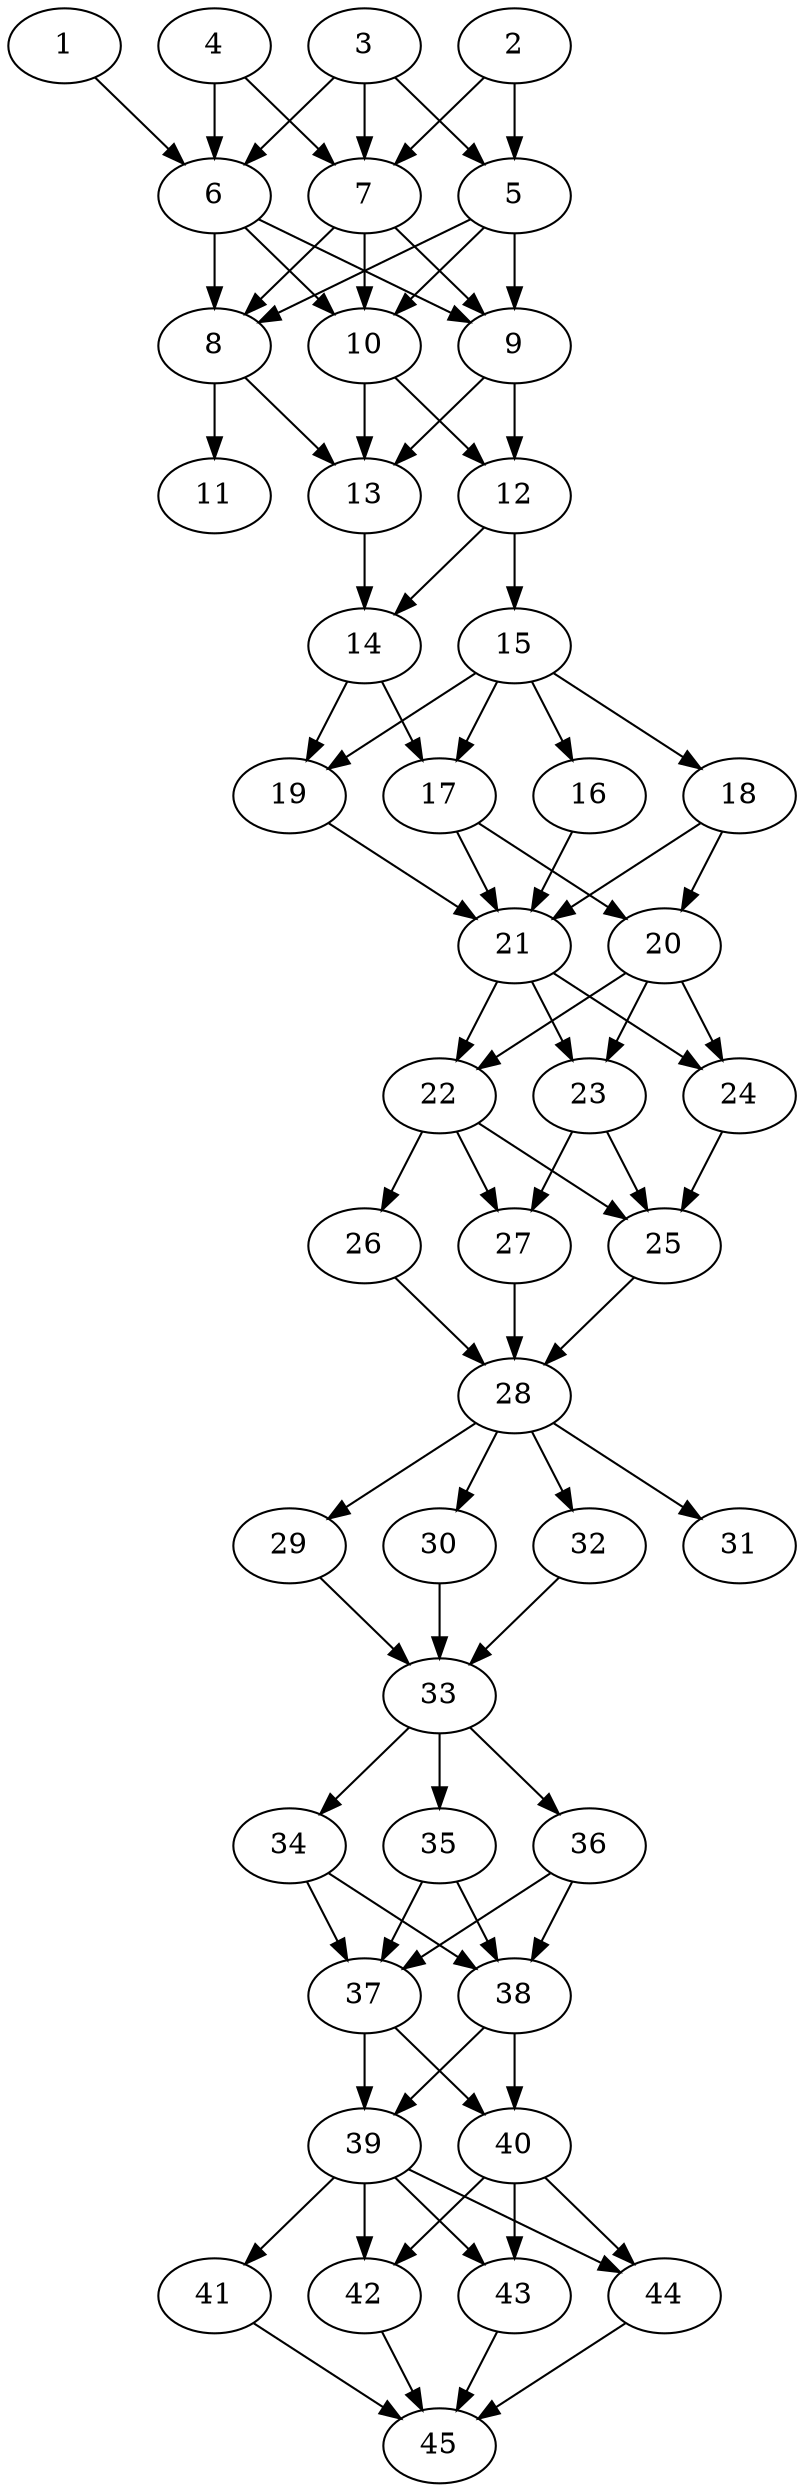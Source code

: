 // DAG automatically generated by daggen at Thu Oct  3 14:07:25 2019
// ./daggen --dot -n 45 --ccr 0.3 --fat 0.3 --regular 0.5 --density 0.9 --mindata 5242880 --maxdata 52428800 
digraph G {
  1 [size="168543573", alpha="0.20", expect_size="50563072"] 
  1 -> 6 [size ="50563072"]
  2 [size="38301013", alpha="0.07", expect_size="11490304"] 
  2 -> 5 [size ="11490304"]
  2 -> 7 [size ="11490304"]
  3 [size="122784427", alpha="0.05", expect_size="36835328"] 
  3 -> 5 [size ="36835328"]
  3 -> 6 [size ="36835328"]
  3 -> 7 [size ="36835328"]
  4 [size="133918720", alpha="0.05", expect_size="40175616"] 
  4 -> 6 [size ="40175616"]
  4 -> 7 [size ="40175616"]
  5 [size="72099840", alpha="0.04", expect_size="21629952"] 
  5 -> 8 [size ="21629952"]
  5 -> 9 [size ="21629952"]
  5 -> 10 [size ="21629952"]
  6 [size="27344213", alpha="0.01", expect_size="8203264"] 
  6 -> 8 [size ="8203264"]
  6 -> 9 [size ="8203264"]
  6 -> 10 [size ="8203264"]
  7 [size="98686293", alpha="0.09", expect_size="29605888"] 
  7 -> 8 [size ="29605888"]
  7 -> 9 [size ="29605888"]
  7 -> 10 [size ="29605888"]
  8 [size="61477547", alpha="0.11", expect_size="18443264"] 
  8 -> 11 [size ="18443264"]
  8 -> 13 [size ="18443264"]
  9 [size="45598720", alpha="0.02", expect_size="13679616"] 
  9 -> 12 [size ="13679616"]
  9 -> 13 [size ="13679616"]
  10 [size="102188373", alpha="0.02", expect_size="30656512"] 
  10 -> 12 [size ="30656512"]
  10 -> 13 [size ="30656512"]
  11 [size="121470293", alpha="0.19", expect_size="36441088"] 
  12 [size="120477013", alpha="0.13", expect_size="36143104"] 
  12 -> 14 [size ="36143104"]
  12 -> 15 [size ="36143104"]
  13 [size="172530347", alpha="0.04", expect_size="51759104"] 
  13 -> 14 [size ="51759104"]
  14 [size="56176640", alpha="0.18", expect_size="16852992"] 
  14 -> 17 [size ="16852992"]
  14 -> 19 [size ="16852992"]
  15 [size="93931520", alpha="0.17", expect_size="28179456"] 
  15 -> 16 [size ="28179456"]
  15 -> 17 [size ="28179456"]
  15 -> 18 [size ="28179456"]
  15 -> 19 [size ="28179456"]
  16 [size="128778240", alpha="0.07", expect_size="38633472"] 
  16 -> 21 [size ="38633472"]
  17 [size="136861013", alpha="0.17", expect_size="41058304"] 
  17 -> 20 [size ="41058304"]
  17 -> 21 [size ="41058304"]
  18 [size="52251307", alpha="0.17", expect_size="15675392"] 
  18 -> 20 [size ="15675392"]
  18 -> 21 [size ="15675392"]
  19 [size="139250347", alpha="0.18", expect_size="41775104"] 
  19 -> 21 [size ="41775104"]
  20 [size="158900907", alpha="0.05", expect_size="47670272"] 
  20 -> 22 [size ="47670272"]
  20 -> 23 [size ="47670272"]
  20 -> 24 [size ="47670272"]
  21 [size="19449173", alpha="0.11", expect_size="5834752"] 
  21 -> 22 [size ="5834752"]
  21 -> 23 [size ="5834752"]
  21 -> 24 [size ="5834752"]
  22 [size="171871573", alpha="0.19", expect_size="51561472"] 
  22 -> 25 [size ="51561472"]
  22 -> 26 [size ="51561472"]
  22 -> 27 [size ="51561472"]
  23 [size="119128747", alpha="0.01", expect_size="35738624"] 
  23 -> 25 [size ="35738624"]
  23 -> 27 [size ="35738624"]
  24 [size="152084480", alpha="0.18", expect_size="45625344"] 
  24 -> 25 [size ="45625344"]
  25 [size="135226027", alpha="0.01", expect_size="40567808"] 
  25 -> 28 [size ="40567808"]
  26 [size="109998080", alpha="0.06", expect_size="32999424"] 
  26 -> 28 [size ="32999424"]
  27 [size="166690133", alpha="0.01", expect_size="50007040"] 
  27 -> 28 [size ="50007040"]
  28 [size="144069973", alpha="0.02", expect_size="43220992"] 
  28 -> 29 [size ="43220992"]
  28 -> 30 [size ="43220992"]
  28 -> 31 [size ="43220992"]
  28 -> 32 [size ="43220992"]
  29 [size="121825280", alpha="0.06", expect_size="36547584"] 
  29 -> 33 [size ="36547584"]
  30 [size="108547413", alpha="0.02", expect_size="32564224"] 
  30 -> 33 [size ="32564224"]
  31 [size="147148800", alpha="0.10", expect_size="44144640"] 
  32 [size="74130773", alpha="0.11", expect_size="22239232"] 
  32 -> 33 [size ="22239232"]
  33 [size="67601067", alpha="0.12", expect_size="20280320"] 
  33 -> 34 [size ="20280320"]
  33 -> 35 [size ="20280320"]
  33 -> 36 [size ="20280320"]
  34 [size="75588267", alpha="0.19", expect_size="22676480"] 
  34 -> 37 [size ="22676480"]
  34 -> 38 [size ="22676480"]
  35 [size="57245013", alpha="0.14", expect_size="17173504"] 
  35 -> 37 [size ="17173504"]
  35 -> 38 [size ="17173504"]
  36 [size="67198293", alpha="0.04", expect_size="20159488"] 
  36 -> 37 [size ="20159488"]
  36 -> 38 [size ="20159488"]
  37 [size="115316053", alpha="0.09", expect_size="34594816"] 
  37 -> 39 [size ="34594816"]
  37 -> 40 [size ="34594816"]
  38 [size="125528747", alpha="0.19", expect_size="37658624"] 
  38 -> 39 [size ="37658624"]
  38 -> 40 [size ="37658624"]
  39 [size="141834240", alpha="0.04", expect_size="42550272"] 
  39 -> 41 [size ="42550272"]
  39 -> 42 [size ="42550272"]
  39 -> 43 [size ="42550272"]
  39 -> 44 [size ="42550272"]
  40 [size="35072000", alpha="0.07", expect_size="10521600"] 
  40 -> 42 [size ="10521600"]
  40 -> 43 [size ="10521600"]
  40 -> 44 [size ="10521600"]
  41 [size="47243947", alpha="0.10", expect_size="14173184"] 
  41 -> 45 [size ="14173184"]
  42 [size="125057707", alpha="0.13", expect_size="37517312"] 
  42 -> 45 [size ="37517312"]
  43 [size="56944640", alpha="0.09", expect_size="17083392"] 
  43 -> 45 [size ="17083392"]
  44 [size="155241813", alpha="0.02", expect_size="46572544"] 
  44 -> 45 [size ="46572544"]
  45 [size="144083627", alpha="0.10", expect_size="43225088"] 
}

